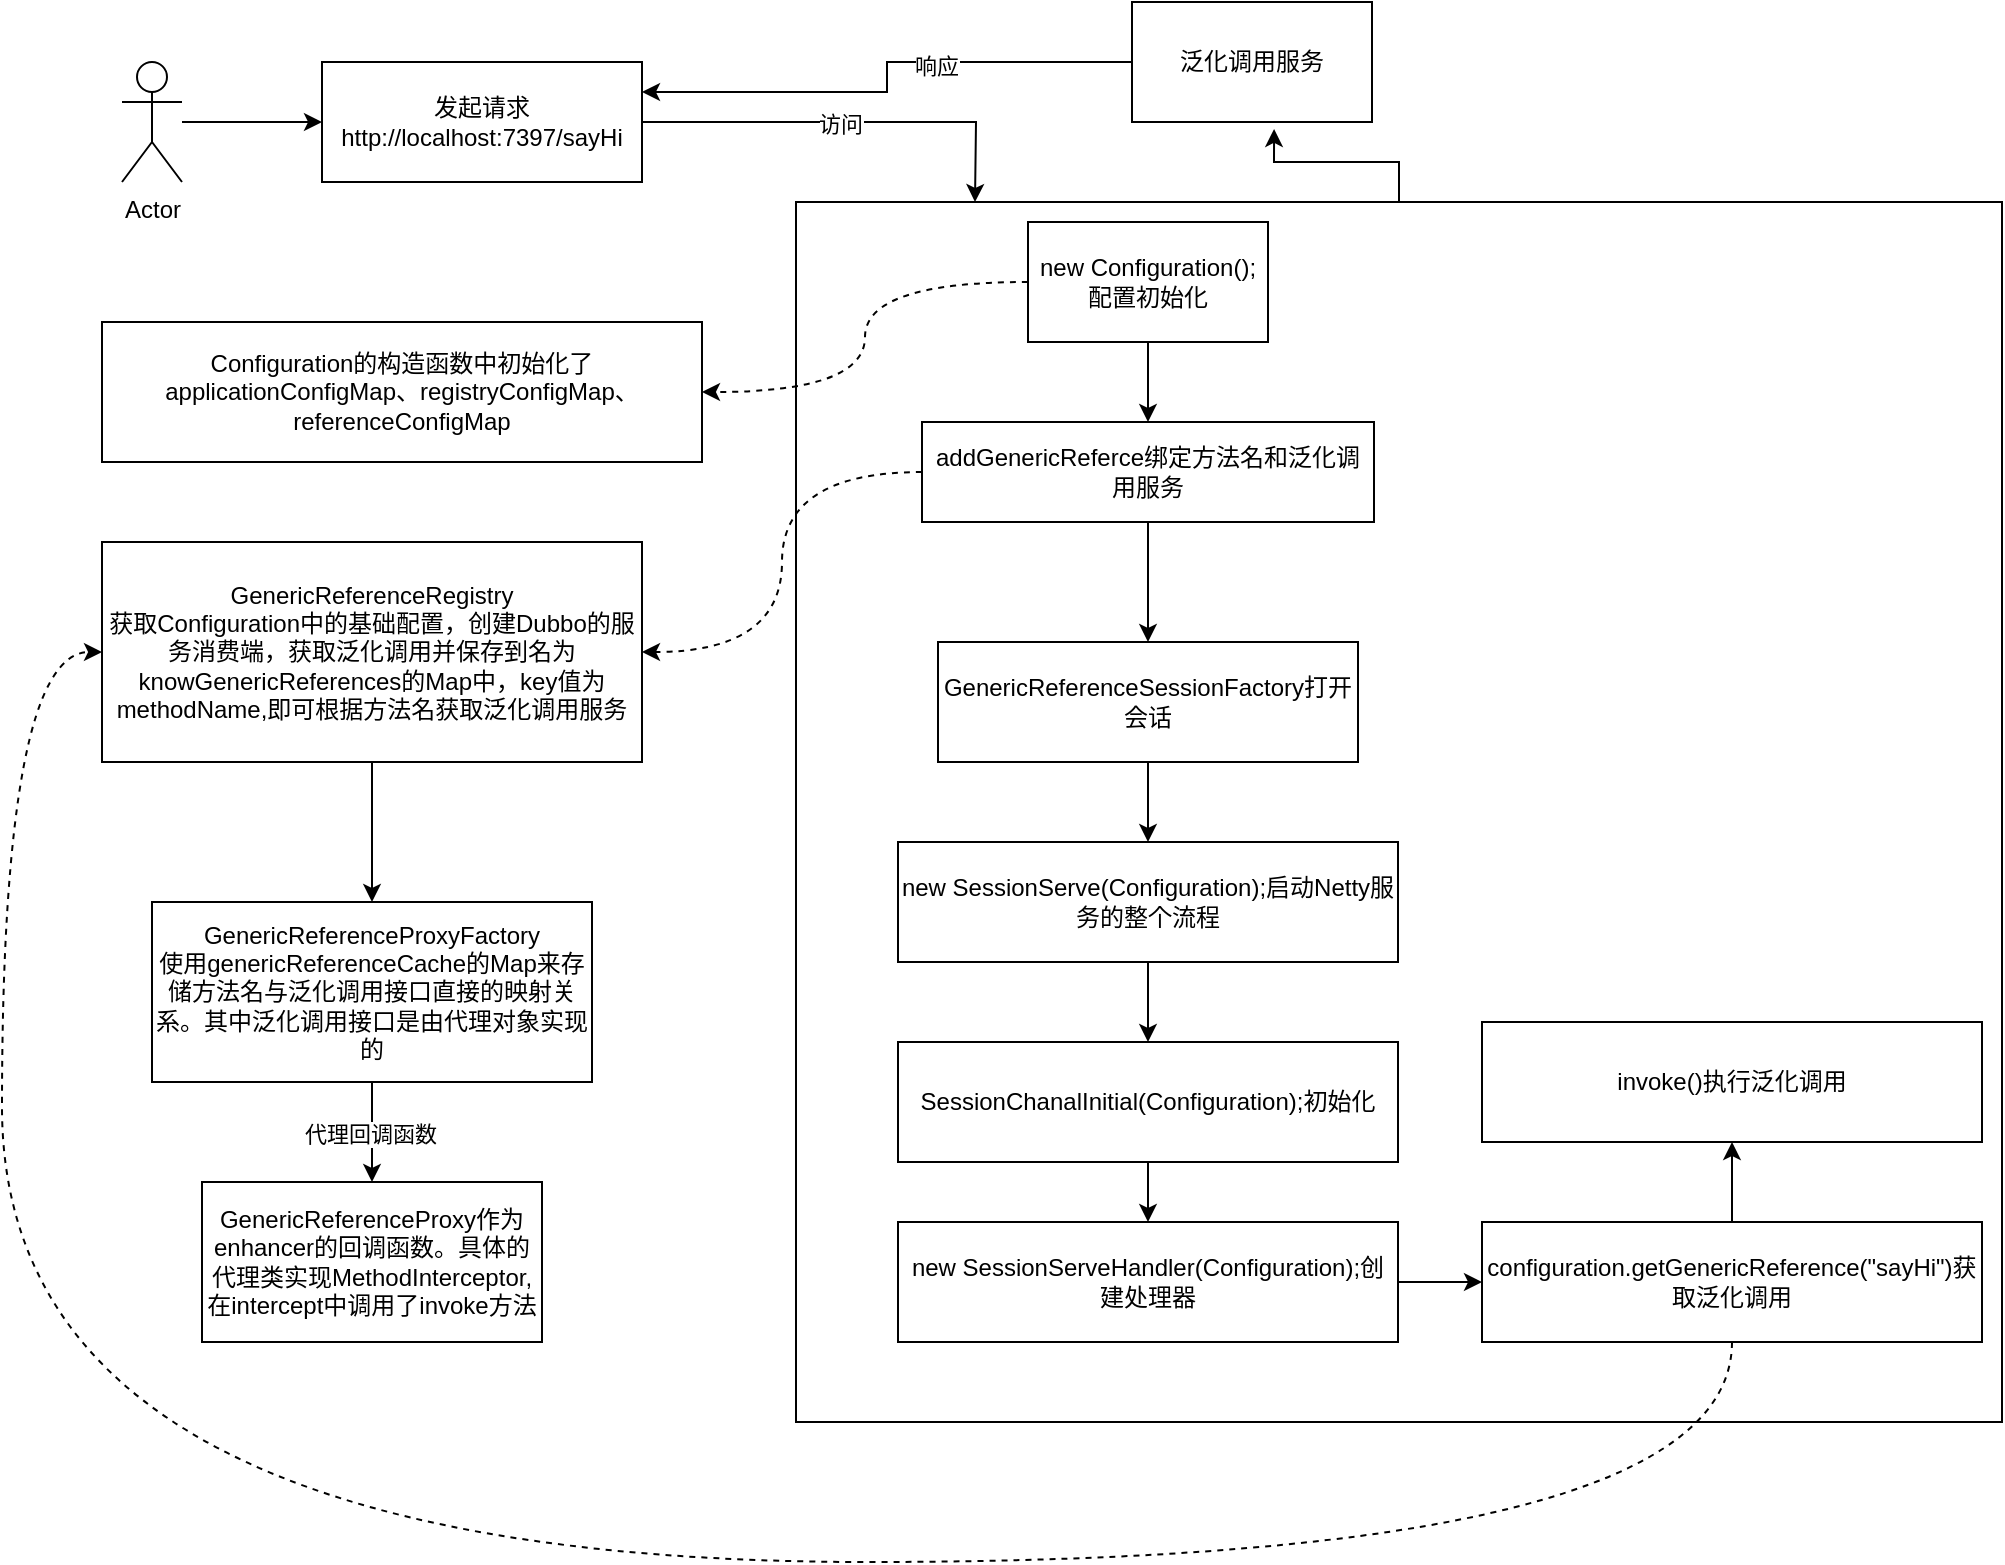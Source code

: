 <mxfile version="24.2.8" type="github">
  <diagram name="第 1 页" id="0C5Ays6j6iC_VC3H75j0">
    <mxGraphModel dx="1434" dy="786" grid="1" gridSize="10" guides="1" tooltips="1" connect="1" arrows="1" fold="1" page="1" pageScale="1" pageWidth="827" pageHeight="1169" math="0" shadow="0">
      <root>
        <mxCell id="0" />
        <mxCell id="1" parent="0" />
        <mxCell id="tY6WP6FgKrG7LgXQG7md-31" value="" style="rounded=0;whiteSpace=wrap;html=1;" vertex="1" parent="1">
          <mxGeometry x="437" y="410" width="603" height="610" as="geometry" />
        </mxCell>
        <mxCell id="tY6WP6FgKrG7LgXQG7md-1" value="Configuration的构造函数中初始化了&lt;div&gt;applicationConfigMap、registryConfigMap、referenceConfigMap&lt;/div&gt;" style="rounded=0;whiteSpace=wrap;html=1;" vertex="1" parent="1">
          <mxGeometry x="90" y="470" width="300" height="70" as="geometry" />
        </mxCell>
        <mxCell id="tY6WP6FgKrG7LgXQG7md-45" value="" style="edgeStyle=orthogonalEdgeStyle;rounded=0;orthogonalLoop=1;jettySize=auto;html=1;" edge="1" parent="1" source="tY6WP6FgKrG7LgXQG7md-2" target="tY6WP6FgKrG7LgXQG7md-3">
          <mxGeometry relative="1" as="geometry" />
        </mxCell>
        <mxCell id="tY6WP6FgKrG7LgXQG7md-2" value="&lt;font face=&quot;Helvetica&quot;&gt;GenericReferenceRegistry&lt;/font&gt;&lt;div&gt;获取Configuration中的基础配置，创建Dubbo的服务消费端，获取泛化调用并保存到名为knowGenericReferences的Map中，key值为methodName,即可根据方法名获取泛化调用服务&lt;/div&gt;" style="rounded=0;whiteSpace=wrap;html=1;" vertex="1" parent="1">
          <mxGeometry x="90" y="580" width="270" height="110" as="geometry" />
        </mxCell>
        <mxCell id="tY6WP6FgKrG7LgXQG7md-7" style="edgeStyle=orthogonalEdgeStyle;rounded=0;orthogonalLoop=1;jettySize=auto;html=1;entryX=0.5;entryY=0;entryDx=0;entryDy=0;" edge="1" parent="1" source="tY6WP6FgKrG7LgXQG7md-3" target="tY6WP6FgKrG7LgXQG7md-4">
          <mxGeometry relative="1" as="geometry">
            <mxPoint x="1230" y="195" as="targetPoint" />
          </mxGeometry>
        </mxCell>
        <mxCell id="tY6WP6FgKrG7LgXQG7md-10" value="代理回调函数" style="edgeLabel;html=1;align=center;verticalAlign=middle;resizable=0;points=[];" vertex="1" connectable="0" parent="tY6WP6FgKrG7LgXQG7md-7">
          <mxGeometry x="0.016" y="-1" relative="1" as="geometry">
            <mxPoint as="offset" />
          </mxGeometry>
        </mxCell>
        <mxCell id="tY6WP6FgKrG7LgXQG7md-3" value="GenericReferenceProxyFactory&lt;div&gt;使用genericReferenceCache的Map来存储方法名与泛化调用接口直接的映射关系。&lt;span style=&quot;background-color: initial;&quot;&gt;其中泛化调用接口是由代理对象实现的&lt;/span&gt;&lt;/div&gt;" style="rounded=0;whiteSpace=wrap;html=1;" vertex="1" parent="1">
          <mxGeometry x="115" y="760" width="220" height="90" as="geometry" />
        </mxCell>
        <mxCell id="tY6WP6FgKrG7LgXQG7md-4" value="GenericReferenceProxy作为enhancer的回调函数。具体的代理类实现MethodInterceptor,在intercept中调用了invoke方法" style="rounded=0;whiteSpace=wrap;html=1;" vertex="1" parent="1">
          <mxGeometry x="140" y="900" width="170" height="80" as="geometry" />
        </mxCell>
        <mxCell id="tY6WP6FgKrG7LgXQG7md-20" value="" style="edgeStyle=orthogonalEdgeStyle;rounded=0;orthogonalLoop=1;jettySize=auto;html=1;" edge="1" parent="1" source="tY6WP6FgKrG7LgXQG7md-12" target="tY6WP6FgKrG7LgXQG7md-19">
          <mxGeometry relative="1" as="geometry" />
        </mxCell>
        <mxCell id="tY6WP6FgKrG7LgXQG7md-12" value="Actor" style="shape=umlActor;verticalLabelPosition=bottom;verticalAlign=top;html=1;outlineConnect=0;" vertex="1" parent="1">
          <mxGeometry x="100" y="340" width="30" height="60" as="geometry" />
        </mxCell>
        <mxCell id="tY6WP6FgKrG7LgXQG7md-18" value="" style="edgeStyle=orthogonalEdgeStyle;rounded=0;orthogonalLoop=1;jettySize=auto;html=1;" edge="1" parent="1" source="tY6WP6FgKrG7LgXQG7md-16" target="tY6WP6FgKrG7LgXQG7md-17">
          <mxGeometry relative="1" as="geometry" />
        </mxCell>
        <mxCell id="tY6WP6FgKrG7LgXQG7md-43" style="edgeStyle=orthogonalEdgeStyle;rounded=0;orthogonalLoop=1;jettySize=auto;html=1;entryX=1;entryY=0.5;entryDx=0;entryDy=0;curved=1;dashed=1;" edge="1" parent="1" source="tY6WP6FgKrG7LgXQG7md-16" target="tY6WP6FgKrG7LgXQG7md-2">
          <mxGeometry relative="1" as="geometry" />
        </mxCell>
        <mxCell id="tY6WP6FgKrG7LgXQG7md-16" value="addGenericReferce绑定方法名和泛化调用服务" style="rounded=0;whiteSpace=wrap;html=1;" vertex="1" parent="1">
          <mxGeometry x="500" y="520" width="226" height="50" as="geometry" />
        </mxCell>
        <mxCell id="tY6WP6FgKrG7LgXQG7md-24" value="" style="edgeStyle=orthogonalEdgeStyle;rounded=0;orthogonalLoop=1;jettySize=auto;html=1;" edge="1" parent="1" source="tY6WP6FgKrG7LgXQG7md-17" target="tY6WP6FgKrG7LgXQG7md-23">
          <mxGeometry relative="1" as="geometry" />
        </mxCell>
        <mxCell id="tY6WP6FgKrG7LgXQG7md-17" value="GenericReferenceSessionFactory打开会话" style="whiteSpace=wrap;html=1;rounded=0;" vertex="1" parent="1">
          <mxGeometry x="508" y="630" width="210" height="60" as="geometry" />
        </mxCell>
        <mxCell id="tY6WP6FgKrG7LgXQG7md-21" style="edgeStyle=orthogonalEdgeStyle;rounded=0;orthogonalLoop=1;jettySize=auto;html=1;entryX=0.25;entryY=0;entryDx=0;entryDy=0;" edge="1" parent="1" source="tY6WP6FgKrG7LgXQG7md-19">
          <mxGeometry relative="1" as="geometry">
            <mxPoint x="526.5" y="410" as="targetPoint" />
          </mxGeometry>
        </mxCell>
        <mxCell id="tY6WP6FgKrG7LgXQG7md-22" value="访问" style="edgeLabel;html=1;align=center;verticalAlign=middle;resizable=0;points=[];" vertex="1" connectable="0" parent="tY6WP6FgKrG7LgXQG7md-21">
          <mxGeometry x="-0.043" relative="1" as="geometry">
            <mxPoint y="1" as="offset" />
          </mxGeometry>
        </mxCell>
        <mxCell id="tY6WP6FgKrG7LgXQG7md-19" value="发起请求&lt;div&gt;http://localhost:7397/sayHi&lt;br&gt;&lt;/div&gt;" style="rounded=0;whiteSpace=wrap;html=1;" vertex="1" parent="1">
          <mxGeometry x="200" y="340" width="160" height="60" as="geometry" />
        </mxCell>
        <mxCell id="tY6WP6FgKrG7LgXQG7md-34" value="" style="edgeStyle=orthogonalEdgeStyle;rounded=0;orthogonalLoop=1;jettySize=auto;html=1;" edge="1" parent="1" source="tY6WP6FgKrG7LgXQG7md-23" target="tY6WP6FgKrG7LgXQG7md-33">
          <mxGeometry relative="1" as="geometry" />
        </mxCell>
        <mxCell id="tY6WP6FgKrG7LgXQG7md-23" value="new SessionServe(Configuration);启动Netty服务的整个流程" style="whiteSpace=wrap;html=1;rounded=0;" vertex="1" parent="1">
          <mxGeometry x="488" y="730" width="250" height="60" as="geometry" />
        </mxCell>
        <mxCell id="tY6WP6FgKrG7LgXQG7md-27" style="edgeStyle=orthogonalEdgeStyle;rounded=0;orthogonalLoop=1;jettySize=auto;html=1;entryX=1;entryY=0.25;entryDx=0;entryDy=0;" edge="1" parent="1" source="tY6WP6FgKrG7LgXQG7md-25" target="tY6WP6FgKrG7LgXQG7md-19">
          <mxGeometry relative="1" as="geometry" />
        </mxCell>
        <mxCell id="tY6WP6FgKrG7LgXQG7md-28" value="响应" style="edgeLabel;html=1;align=center;verticalAlign=middle;resizable=0;points=[];" vertex="1" connectable="0" parent="tY6WP6FgKrG7LgXQG7md-27">
          <mxGeometry x="-0.244" y="2" relative="1" as="geometry">
            <mxPoint as="offset" />
          </mxGeometry>
        </mxCell>
        <mxCell id="tY6WP6FgKrG7LgXQG7md-25" value="泛化调用服务" style="whiteSpace=wrap;html=1;rounded=0;" vertex="1" parent="1">
          <mxGeometry x="605" y="310" width="120" height="60" as="geometry" />
        </mxCell>
        <mxCell id="tY6WP6FgKrG7LgXQG7md-32" value="" style="edgeStyle=orthogonalEdgeStyle;rounded=0;orthogonalLoop=1;jettySize=auto;html=1;" edge="1" parent="1" source="tY6WP6FgKrG7LgXQG7md-30" target="tY6WP6FgKrG7LgXQG7md-16">
          <mxGeometry relative="1" as="geometry" />
        </mxCell>
        <mxCell id="tY6WP6FgKrG7LgXQG7md-42" style="edgeStyle=orthogonalEdgeStyle;rounded=0;orthogonalLoop=1;jettySize=auto;html=1;entryX=1;entryY=0.5;entryDx=0;entryDy=0;curved=1;dashed=1;" edge="1" parent="1" source="tY6WP6FgKrG7LgXQG7md-30" target="tY6WP6FgKrG7LgXQG7md-1">
          <mxGeometry relative="1" as="geometry" />
        </mxCell>
        <mxCell id="tY6WP6FgKrG7LgXQG7md-30" value="new Configuration();配置初始化" style="rounded=0;whiteSpace=wrap;html=1;" vertex="1" parent="1">
          <mxGeometry x="553" y="420" width="120" height="60" as="geometry" />
        </mxCell>
        <mxCell id="tY6WP6FgKrG7LgXQG7md-36" value="" style="edgeStyle=orthogonalEdgeStyle;rounded=0;orthogonalLoop=1;jettySize=auto;html=1;" edge="1" parent="1" source="tY6WP6FgKrG7LgXQG7md-33" target="tY6WP6FgKrG7LgXQG7md-35">
          <mxGeometry relative="1" as="geometry" />
        </mxCell>
        <mxCell id="tY6WP6FgKrG7LgXQG7md-33" value="SessionChanalInitial(Configuration);初始化" style="whiteSpace=wrap;html=1;rounded=0;" vertex="1" parent="1">
          <mxGeometry x="488" y="830" width="250" height="60" as="geometry" />
        </mxCell>
        <mxCell id="tY6WP6FgKrG7LgXQG7md-38" value="" style="edgeStyle=orthogonalEdgeStyle;rounded=0;orthogonalLoop=1;jettySize=auto;html=1;" edge="1" parent="1" source="tY6WP6FgKrG7LgXQG7md-35" target="tY6WP6FgKrG7LgXQG7md-37">
          <mxGeometry relative="1" as="geometry" />
        </mxCell>
        <mxCell id="tY6WP6FgKrG7LgXQG7md-35" value="new SessionServeHandler(Configuration);创建处理器" style="whiteSpace=wrap;html=1;rounded=0;" vertex="1" parent="1">
          <mxGeometry x="488" y="920" width="250" height="60" as="geometry" />
        </mxCell>
        <mxCell id="tY6WP6FgKrG7LgXQG7md-40" value="" style="edgeStyle=orthogonalEdgeStyle;rounded=0;orthogonalLoop=1;jettySize=auto;html=1;" edge="1" parent="1" source="tY6WP6FgKrG7LgXQG7md-37" target="tY6WP6FgKrG7LgXQG7md-39">
          <mxGeometry relative="1" as="geometry" />
        </mxCell>
        <mxCell id="tY6WP6FgKrG7LgXQG7md-46" style="edgeStyle=orthogonalEdgeStyle;rounded=0;orthogonalLoop=1;jettySize=auto;html=1;entryX=0;entryY=0.5;entryDx=0;entryDy=0;curved=1;dashed=1;" edge="1" parent="1" source="tY6WP6FgKrG7LgXQG7md-37" target="tY6WP6FgKrG7LgXQG7md-2">
          <mxGeometry relative="1" as="geometry">
            <Array as="points">
              <mxPoint x="905" y="1090" />
              <mxPoint x="40" y="1090" />
              <mxPoint x="40" y="635" />
            </Array>
          </mxGeometry>
        </mxCell>
        <mxCell id="tY6WP6FgKrG7LgXQG7md-37" value="configuration.getGenericReference(&quot;sayHi&quot;)获取泛化调用" style="whiteSpace=wrap;html=1;rounded=0;" vertex="1" parent="1">
          <mxGeometry x="780" y="920" width="250" height="60" as="geometry" />
        </mxCell>
        <mxCell id="tY6WP6FgKrG7LgXQG7md-39" value="invoke()执行泛化调用" style="whiteSpace=wrap;html=1;rounded=0;" vertex="1" parent="1">
          <mxGeometry x="780" y="820" width="250" height="60" as="geometry" />
        </mxCell>
        <mxCell id="tY6WP6FgKrG7LgXQG7md-41" style="edgeStyle=orthogonalEdgeStyle;rounded=0;orthogonalLoop=1;jettySize=auto;html=1;entryX=0.592;entryY=1.058;entryDx=0;entryDy=0;entryPerimeter=0;" edge="1" parent="1" source="tY6WP6FgKrG7LgXQG7md-31" target="tY6WP6FgKrG7LgXQG7md-25">
          <mxGeometry relative="1" as="geometry" />
        </mxCell>
      </root>
    </mxGraphModel>
  </diagram>
</mxfile>
